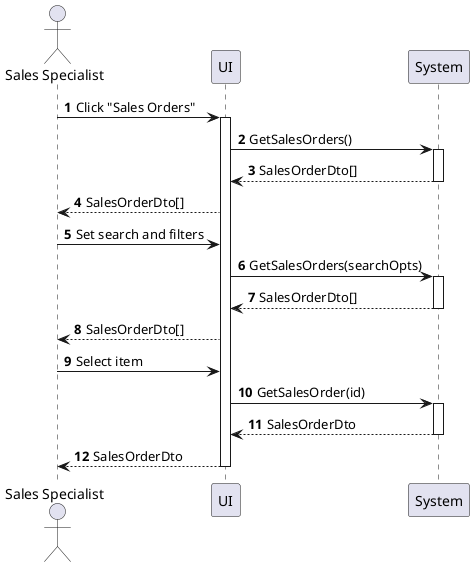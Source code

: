 @startuml sales-order-view
autonumber

actor "Sales Specialist" as a
participant UI as f
participant System as b

a -> f : Click "Sales Orders"
activate f
f -> b : GetSalesOrders()
activate b
return SalesOrderDto[]
f --> a : SalesOrderDto[]
a -> f : Set search and filters
f -> b : GetSalesOrders(searchOpts)
activate b
return SalesOrderDto[]
f --> a : SalesOrderDto[]
a -> f : Select item
f -> b : GetSalesOrder(id)
activate b
return SalesOrderDto
return SalesOrderDto
@enduml